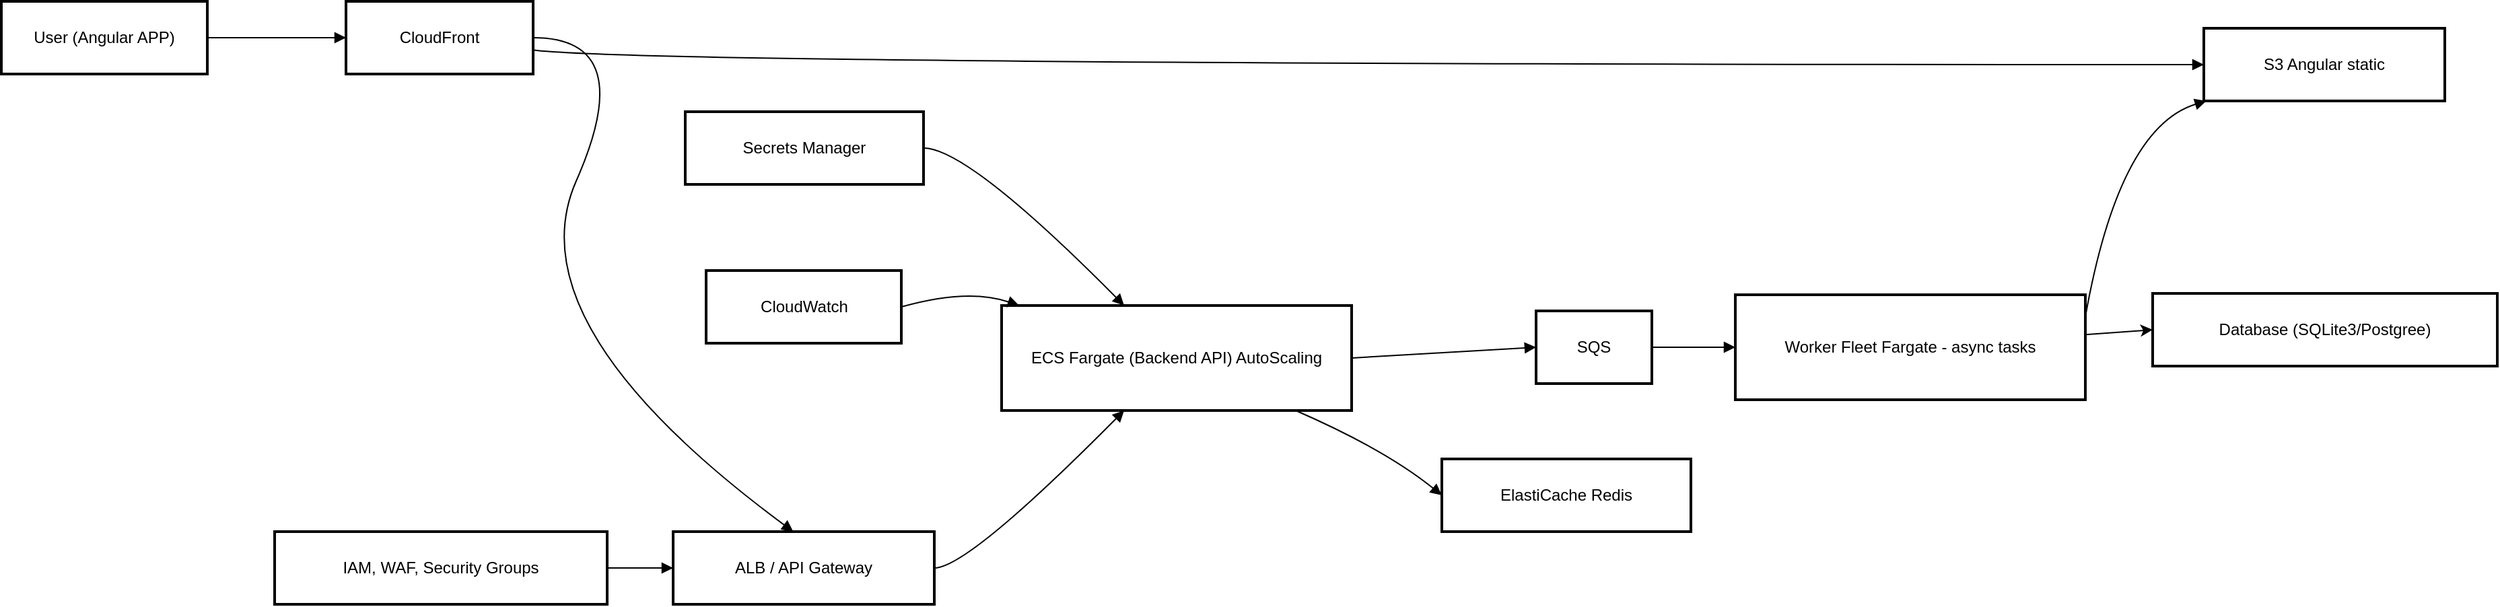 <mxfile scale="1" border="0">
    <diagram name="Arch" id="4ExR80CZJzOhRtTa2P1v">
        <mxGraphModel dx="1537" dy="500" grid="1" gridSize="10" guides="1" tooltips="1" connect="1" arrows="1" fold="1" page="1" pageScale="1" pageWidth="850" pageHeight="1100" math="0" shadow="0">
            <root>
                <mxCell id="0"/>
                <mxCell id="1" parent="0"/>
                <mxCell id="-zNNK06SsHa1XQgnB9l8-1" value="User (Angular APP)" style="whiteSpace=wrap;strokeWidth=2;" parent="1" vertex="1">
                    <mxGeometry x="20" y="20" width="153" height="54" as="geometry"/>
                </mxCell>
                <mxCell id="-zNNK06SsHa1XQgnB9l8-2" value="CloudFront" style="whiteSpace=wrap;strokeWidth=2;" parent="1" vertex="1">
                    <mxGeometry x="276" y="20" width="139" height="54" as="geometry"/>
                </mxCell>
                <mxCell id="-zNNK06SsHa1XQgnB9l8-3" value="S3 Angular static" style="whiteSpace=wrap;strokeWidth=2;" parent="1" vertex="1">
                    <mxGeometry x="1656" y="40" width="179" height="54" as="geometry"/>
                </mxCell>
                <mxCell id="-zNNK06SsHa1XQgnB9l8-4" value="ALB / API Gateway" style="whiteSpace=wrap;strokeWidth=2;" parent="1" vertex="1">
                    <mxGeometry x="519" y="414" width="194" height="54" as="geometry"/>
                </mxCell>
                <mxCell id="-zNNK06SsHa1XQgnB9l8-5" value="ECS Fargate (Backend API) AutoScaling" style="whiteSpace=wrap;strokeWidth=2;" parent="1" vertex="1">
                    <mxGeometry x="763" y="246" width="260" height="78" as="geometry"/>
                </mxCell>
                <mxCell id="-zNNK06SsHa1XQgnB9l8-6" value="ElastiCache Redis" style="whiteSpace=wrap;strokeWidth=2;" parent="1" vertex="1">
                    <mxGeometry x="1090" y="360" width="185" height="54" as="geometry"/>
                </mxCell>
                <mxCell id="-zNNK06SsHa1XQgnB9l8-7" value="Database (SQLite3/Postgree)" style="whiteSpace=wrap;strokeWidth=2;" parent="1" vertex="1">
                    <mxGeometry x="1618" y="237" width="256" height="54" as="geometry"/>
                </mxCell>
                <mxCell id="-zNNK06SsHa1XQgnB9l8-8" value="SQS" style="whiteSpace=wrap;strokeWidth=2;" parent="1" vertex="1">
                    <mxGeometry x="1160" y="250" width="86" height="54" as="geometry"/>
                </mxCell>
                <mxCell id="2" style="edgeStyle=none;html=1;entryX=0;entryY=0.5;entryDx=0;entryDy=0;" parent="1" source="-zNNK06SsHa1XQgnB9l8-9" target="-zNNK06SsHa1XQgnB9l8-7" edge="1">
                    <mxGeometry relative="1" as="geometry"/>
                </mxCell>
                <mxCell id="-zNNK06SsHa1XQgnB9l8-9" value="Worker Fleet Fargate - async tasks" style="whiteSpace=wrap;strokeWidth=2;" parent="1" vertex="1">
                    <mxGeometry x="1308" y="238" width="260" height="78" as="geometry"/>
                </mxCell>
                <mxCell id="-zNNK06SsHa1XQgnB9l8-12" value="Secrets Manager" style="whiteSpace=wrap;strokeWidth=2;" parent="1" vertex="1">
                    <mxGeometry x="528" y="102" width="177" height="54" as="geometry"/>
                </mxCell>
                <mxCell id="-zNNK06SsHa1XQgnB9l8-13" value="CloudWatch" style="whiteSpace=wrap;strokeWidth=2;" parent="1" vertex="1">
                    <mxGeometry x="543.5" y="220" width="145" height="54" as="geometry"/>
                </mxCell>
                <mxCell id="-zNNK06SsHa1XQgnB9l8-15" value="IAM, WAF, Security Groups" style="whiteSpace=wrap;strokeWidth=2;" parent="1" vertex="1">
                    <mxGeometry x="223" y="414" width="247" height="54" as="geometry"/>
                </mxCell>
                <mxCell id="-zNNK06SsHa1XQgnB9l8-16" value="" style="curved=1;startArrow=none;endArrow=block;exitX=1;exitY=0.5;entryX=0;entryY=0.5;rounded=0;" parent="1" source="-zNNK06SsHa1XQgnB9l8-1" target="-zNNK06SsHa1XQgnB9l8-2" edge="1">
                    <mxGeometry relative="1" as="geometry">
                        <Array as="points"/>
                    </mxGeometry>
                </mxCell>
                <mxCell id="-zNNK06SsHa1XQgnB9l8-17" value="" style="curved=1;startArrow=none;endArrow=block;exitX=1;exitY=0.67;entryX=0;entryY=0.5;rounded=0;" parent="1" source="-zNNK06SsHa1XQgnB9l8-2" target="-zNNK06SsHa1XQgnB9l8-3" edge="1">
                    <mxGeometry relative="1" as="geometry">
                        <Array as="points">
                            <mxPoint x="494" y="67"/>
                        </Array>
                    </mxGeometry>
                </mxCell>
                <mxCell id="-zNNK06SsHa1XQgnB9l8-18" value="" style="curved=1;startArrow=none;endArrow=block;exitX=1;exitY=0.5;entryX=0.46;entryY=0;rounded=0;" parent="1" source="-zNNK06SsHa1XQgnB9l8-2" target="-zNNK06SsHa1XQgnB9l8-4" edge="1">
                    <mxGeometry relative="1" as="geometry">
                        <Array as="points">
                            <mxPoint x="494" y="47"/>
                            <mxPoint x="400" y="260"/>
                        </Array>
                    </mxGeometry>
                </mxCell>
                <mxCell id="-zNNK06SsHa1XQgnB9l8-19" value="" style="curved=1;startArrow=none;endArrow=block;exitX=1;exitY=0.5;entryX=0.35;entryY=1;rounded=0;" parent="1" source="-zNNK06SsHa1XQgnB9l8-4" target="-zNNK06SsHa1XQgnB9l8-5" edge="1">
                    <mxGeometry relative="1" as="geometry">
                        <Array as="points">
                            <mxPoint x="738" y="441"/>
                        </Array>
                    </mxGeometry>
                </mxCell>
                <mxCell id="-zNNK06SsHa1XQgnB9l8-20" value="" style="curved=1;startArrow=none;endArrow=block;exitX=0.84;exitY=1;entryX=0;entryY=0.5;rounded=0;" parent="1" source="-zNNK06SsHa1XQgnB9l8-5" target="-zNNK06SsHa1XQgnB9l8-6" edge="1">
                    <mxGeometry relative="1" as="geometry">
                        <Array as="points">
                            <mxPoint x="1048" y="353"/>
                        </Array>
                    </mxGeometry>
                </mxCell>
                <mxCell id="-zNNK06SsHa1XQgnB9l8-22" value="" style="curved=1;startArrow=none;endArrow=block;entryX=0;entryY=0.5;rounded=0;exitX=1;exitY=0.5;exitDx=0;exitDy=0;" parent="1" source="-zNNK06SsHa1XQgnB9l8-5" target="-zNNK06SsHa1XQgnB9l8-8" edge="1">
                    <mxGeometry relative="1" as="geometry">
                        <Array as="points"/>
                        <mxPoint x="935" y="246" as="sourcePoint"/>
                    </mxGeometry>
                </mxCell>
                <mxCell id="-zNNK06SsHa1XQgnB9l8-23" value="" style="curved=1;startArrow=none;endArrow=block;exitX=1;exitY=0.5;entryX=0;entryY=0.5;rounded=0;" parent="1" source="-zNNK06SsHa1XQgnB9l8-8" target="-zNNK06SsHa1XQgnB9l8-9" edge="1">
                    <mxGeometry relative="1" as="geometry">
                        <Array as="points"/>
                    </mxGeometry>
                </mxCell>
                <mxCell id="-zNNK06SsHa1XQgnB9l8-25" value="" style="curved=1;startArrow=none;endArrow=block;exitX=1;exitY=0.21;entryX=0.01;entryY=1;rounded=0;" parent="1" source="-zNNK06SsHa1XQgnB9l8-9" target="-zNNK06SsHa1XQgnB9l8-3" edge="1">
                    <mxGeometry relative="1" as="geometry">
                        <Array as="points">
                            <mxPoint x="1593" y="114"/>
                        </Array>
                    </mxGeometry>
                </mxCell>
                <mxCell id="-zNNK06SsHa1XQgnB9l8-28" value="" style="curved=1;startArrow=none;endArrow=block;exitX=1;exitY=0.5;entryX=0.35;entryY=0;rounded=0;" parent="1" source="-zNNK06SsHa1XQgnB9l8-12" target="-zNNK06SsHa1XQgnB9l8-5" edge="1">
                    <mxGeometry relative="1" as="geometry">
                        <Array as="points">
                            <mxPoint x="738" y="129"/>
                        </Array>
                    </mxGeometry>
                </mxCell>
                <mxCell id="-zNNK06SsHa1XQgnB9l8-29" value="" style="curved=1;startArrow=none;endArrow=block;exitX=1;exitY=0.5;entryX=0.05;entryY=0;rounded=0;" parent="1" source="-zNNK06SsHa1XQgnB9l8-13" target="-zNNK06SsHa1XQgnB9l8-5" edge="1">
                    <mxGeometry relative="1" as="geometry">
                        <Array as="points">
                            <mxPoint x="738" y="233"/>
                        </Array>
                    </mxGeometry>
                </mxCell>
                <mxCell id="-zNNK06SsHa1XQgnB9l8-31" value="" style="curved=1;startArrow=none;endArrow=block;exitX=1;exitY=0.5;entryX=0;entryY=0.5;rounded=0;" parent="1" source="-zNNK06SsHa1XQgnB9l8-15" target="-zNNK06SsHa1XQgnB9l8-4" edge="1">
                    <mxGeometry relative="1" as="geometry">
                        <Array as="points"/>
                    </mxGeometry>
                </mxCell>
            </root>
        </mxGraphModel>
    </diagram>
</mxfile>